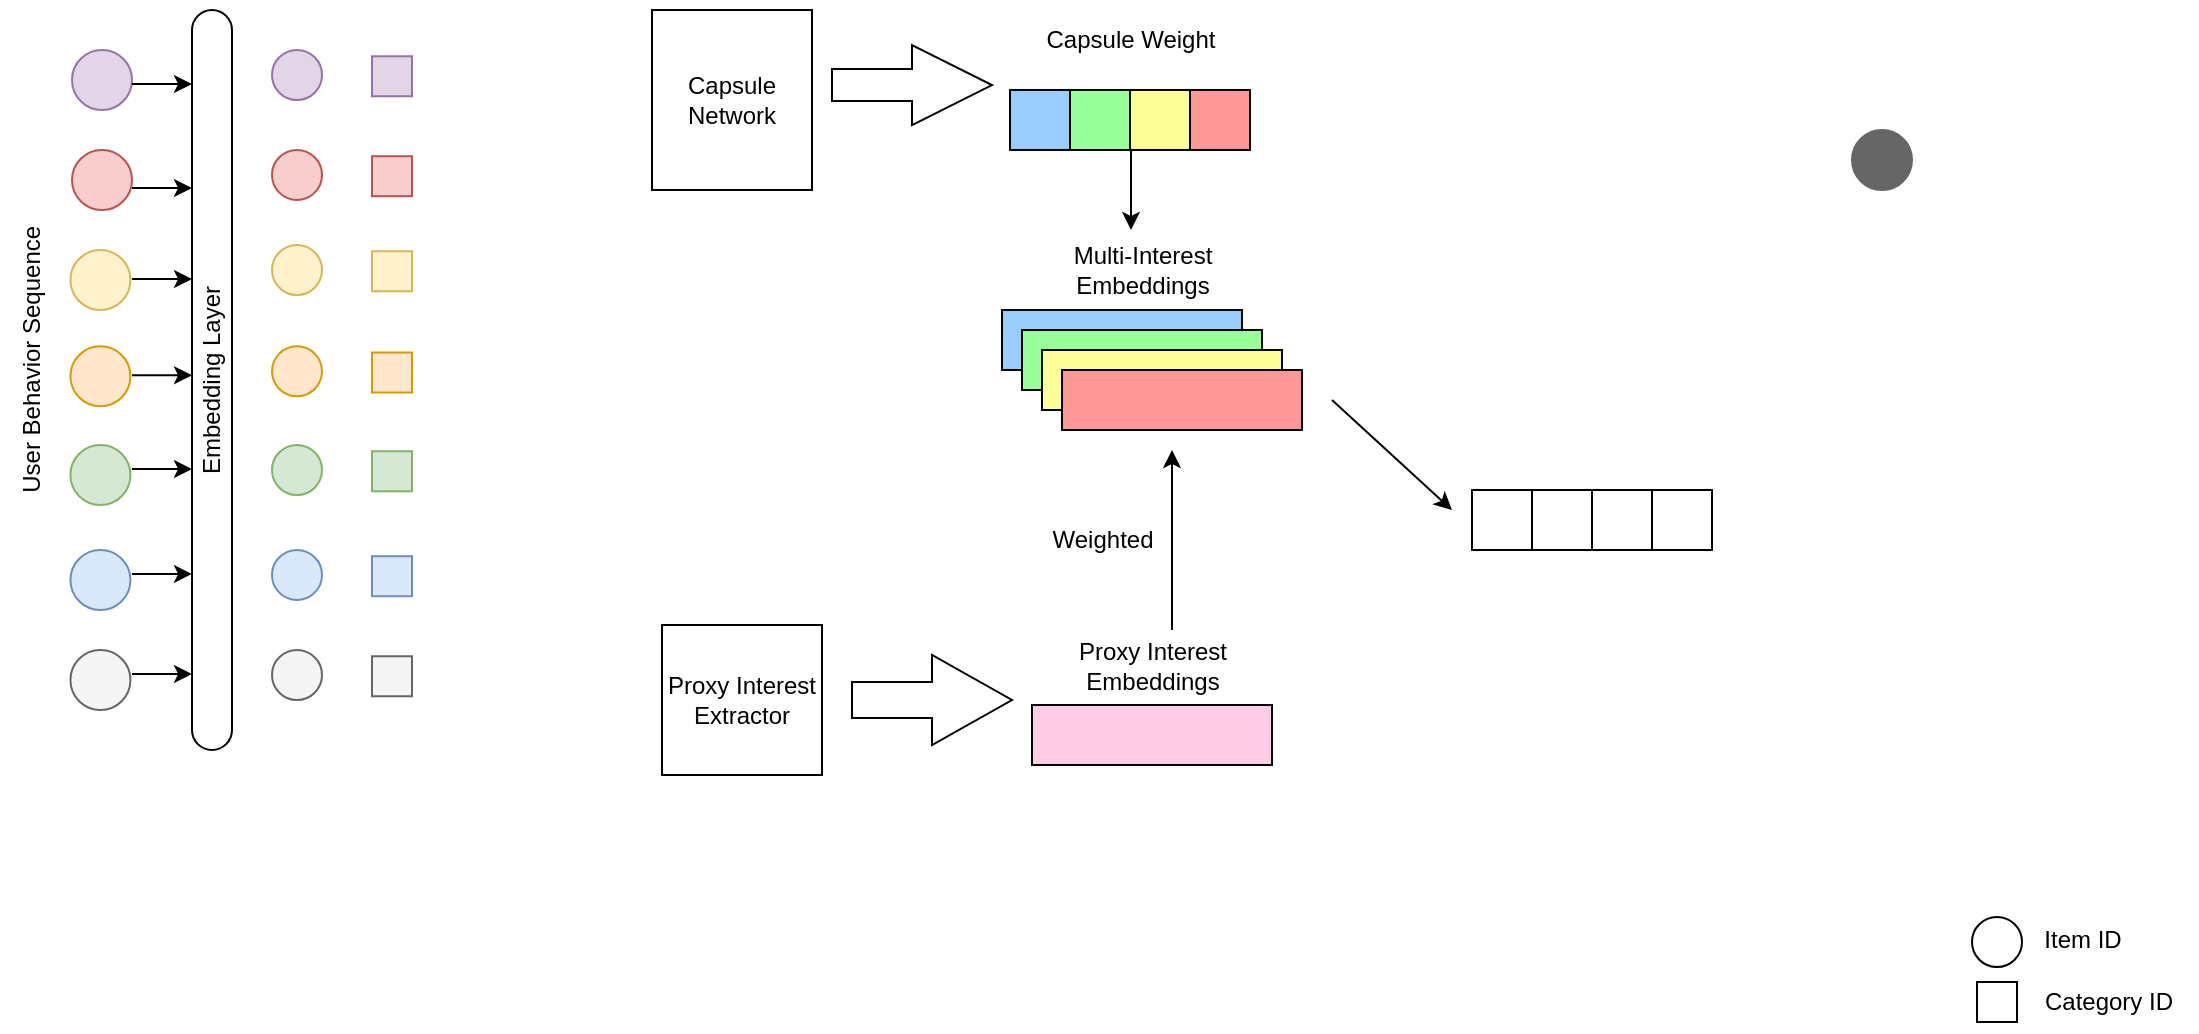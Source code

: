 <mxfile version="24.0.2" type="github">
  <diagram id="xxs9f7XkWUvfaM0idZEA" name="第 1 页">
    <mxGraphModel dx="942" dy="561" grid="1" gridSize="10" guides="1" tooltips="1" connect="1" arrows="1" fold="1" page="1" pageScale="1" pageWidth="1169" pageHeight="827" math="0" shadow="0">
      <root>
        <mxCell id="0" />
        <mxCell id="1" parent="0" />
        <mxCell id="eZbzr1Br7c3N-v60xn89-9" value="" style="ellipse;whiteSpace=wrap;html=1;aspect=fixed;fillColor=#666666;strokeColor=#666666;fontColor=#333333;" vertex="1" parent="1">
          <mxGeometry x="930" y="120" width="30" height="30" as="geometry" />
        </mxCell>
        <mxCell id="eZbzr1Br7c3N-v60xn89-13" value="Capsule Network" style="whiteSpace=wrap;html=1;" vertex="1" parent="1">
          <mxGeometry x="330" y="60" width="80" height="90" as="geometry" />
        </mxCell>
        <mxCell id="eZbzr1Br7c3N-v60xn89-14" value="Proxy Interest Extractor" style="whiteSpace=wrap;html=1;" vertex="1" parent="1">
          <mxGeometry x="335" y="367.5" width="80" height="75" as="geometry" />
        </mxCell>
        <mxCell id="eZbzr1Br7c3N-v60xn89-17" value="" style="html=1;shadow=0;dashed=0;align=center;verticalAlign=middle;shape=mxgraph.arrows2.arrow;dy=0.6;dx=40;notch=0;" vertex="1" parent="1">
          <mxGeometry x="420" y="77.51" width="80" height="40" as="geometry" />
        </mxCell>
        <mxCell id="eZbzr1Br7c3N-v60xn89-18" value="" style="html=1;shadow=0;dashed=0;align=center;verticalAlign=middle;shape=mxgraph.arrows2.arrow;dy=0.6;dx=40;notch=0;" vertex="1" parent="1">
          <mxGeometry x="430" y="382.5" width="80" height="45" as="geometry" />
        </mxCell>
        <mxCell id="eZbzr1Br7c3N-v60xn89-53" value="" style="group" vertex="1" connectable="0" parent="1">
          <mxGeometry x="5.0" y="57.515" width="72.195" height="371.24" as="geometry" />
        </mxCell>
        <mxCell id="eZbzr1Br7c3N-v60xn89-1" value="" style="ellipse;whiteSpace=wrap;html=1;aspect=fixed;fillColor=#e1d5e7;strokeColor=#9673a6;" vertex="1" parent="eZbzr1Br7c3N-v60xn89-53">
          <mxGeometry x="35.0" y="22.485" width="30" height="30" as="geometry" />
        </mxCell>
        <mxCell id="eZbzr1Br7c3N-v60xn89-2" value="" style="ellipse;whiteSpace=wrap;html=1;aspect=fixed;fillColor=#dae8fc;strokeColor=#6c8ebf;" vertex="1" parent="eZbzr1Br7c3N-v60xn89-53">
          <mxGeometry x="34.22" y="272.485" width="30" height="30" as="geometry" />
        </mxCell>
        <mxCell id="eZbzr1Br7c3N-v60xn89-3" value="" style="ellipse;whiteSpace=wrap;html=1;aspect=fixed;fillColor=#f8cecc;strokeColor=#b85450;" vertex="1" parent="eZbzr1Br7c3N-v60xn89-53">
          <mxGeometry x="35.0" y="72.485" width="30" height="30" as="geometry" />
        </mxCell>
        <mxCell id="eZbzr1Br7c3N-v60xn89-4" value="" style="ellipse;whiteSpace=wrap;html=1;aspect=fixed;fillColor=#fff2cc;strokeColor=#d6b656;" vertex="1" parent="eZbzr1Br7c3N-v60xn89-53">
          <mxGeometry x="34.22" y="122.485" width="30" height="30" as="geometry" />
        </mxCell>
        <mxCell id="eZbzr1Br7c3N-v60xn89-5" value="" style="ellipse;whiteSpace=wrap;html=1;aspect=fixed;fillColor=#ffe6cc;strokeColor=#d79b00;" vertex="1" parent="eZbzr1Br7c3N-v60xn89-53">
          <mxGeometry x="34.22" y="170.615" width="30" height="30" as="geometry" />
        </mxCell>
        <mxCell id="eZbzr1Br7c3N-v60xn89-6" value="" style="ellipse;whiteSpace=wrap;html=1;aspect=fixed;fillColor=#d5e8d4;strokeColor=#82b366;" vertex="1" parent="eZbzr1Br7c3N-v60xn89-53">
          <mxGeometry x="34.22" y="219.985" width="30" height="30" as="geometry" />
        </mxCell>
        <mxCell id="eZbzr1Br7c3N-v60xn89-8" value="" style="ellipse;whiteSpace=wrap;html=1;aspect=fixed;fillColor=#f5f5f5;fontColor=#333333;strokeColor=#666666;" vertex="1" parent="eZbzr1Br7c3N-v60xn89-53">
          <mxGeometry x="34.22" y="322.485" width="30" height="30" as="geometry" />
        </mxCell>
        <mxCell id="eZbzr1Br7c3N-v60xn89-15" value="User Behavior Sequence" style="text;html=1;align=center;verticalAlign=middle;resizable=0;points=[];autosize=1;strokeColor=none;fillColor=none;rotation=-90;" vertex="1" parent="eZbzr1Br7c3N-v60xn89-53">
          <mxGeometry x="-65" y="162.645" width="160" height="30" as="geometry" />
        </mxCell>
        <mxCell id="eZbzr1Br7c3N-v60xn89-118" value="" style="endArrow=classic;html=1;rounded=0;" edge="1" parent="eZbzr1Br7c3N-v60xn89-53">
          <mxGeometry width="50" height="50" relative="1" as="geometry">
            <mxPoint x="65" y="136.985" as="sourcePoint" />
            <mxPoint x="95" y="136.985" as="targetPoint" />
          </mxGeometry>
        </mxCell>
        <mxCell id="eZbzr1Br7c3N-v60xn89-54" value="" style="group" vertex="1" connectable="0" parent="1">
          <mxGeometry x="500" y="55" width="140" height="100" as="geometry" />
        </mxCell>
        <mxCell id="eZbzr1Br7c3N-v60xn89-40" value="Capsule Weight" style="text;html=1;align=center;verticalAlign=middle;resizable=0;points=[];autosize=1;strokeColor=none;fillColor=none;container=0;" vertex="1" parent="eZbzr1Br7c3N-v60xn89-54">
          <mxGeometry x="14" y="5" width="110" height="30" as="geometry" />
        </mxCell>
        <mxCell id="eZbzr1Br7c3N-v60xn89-141" value="" style="group" vertex="1" connectable="0" parent="eZbzr1Br7c3N-v60xn89-54">
          <mxGeometry x="9" y="44.99" width="120" height="30" as="geometry" />
        </mxCell>
        <mxCell id="eZbzr1Br7c3N-v60xn89-137" value="" style="whiteSpace=wrap;html=1;aspect=fixed;fillColor=#99CCFF;" vertex="1" parent="eZbzr1Br7c3N-v60xn89-141">
          <mxGeometry width="30" height="30" as="geometry" />
        </mxCell>
        <mxCell id="eZbzr1Br7c3N-v60xn89-138" value="" style="whiteSpace=wrap;html=1;aspect=fixed;fillColor=#99FF99;" vertex="1" parent="eZbzr1Br7c3N-v60xn89-141">
          <mxGeometry x="30" width="30" height="30" as="geometry" />
        </mxCell>
        <mxCell id="eZbzr1Br7c3N-v60xn89-139" value="" style="whiteSpace=wrap;html=1;aspect=fixed;fillColor=#FFFF99;" vertex="1" parent="eZbzr1Br7c3N-v60xn89-141">
          <mxGeometry x="60" width="30" height="30" as="geometry" />
        </mxCell>
        <mxCell id="eZbzr1Br7c3N-v60xn89-140" value="" style="whiteSpace=wrap;html=1;aspect=fixed;fillColor=#FF9999;" vertex="1" parent="eZbzr1Br7c3N-v60xn89-141">
          <mxGeometry x="90" width="30" height="30" as="geometry" />
        </mxCell>
        <mxCell id="eZbzr1Br7c3N-v60xn89-142" value="" style="endArrow=classic;html=1;rounded=0;" edge="1" parent="eZbzr1Br7c3N-v60xn89-54">
          <mxGeometry width="50" height="50" relative="1" as="geometry">
            <mxPoint x="69.5" y="74.99" as="sourcePoint" />
            <mxPoint x="69.5" y="114.99" as="targetPoint" />
            <Array as="points">
              <mxPoint x="69.5" y="104.99" />
            </Array>
          </mxGeometry>
        </mxCell>
        <mxCell id="eZbzr1Br7c3N-v60xn89-55" value="" style="group" vertex="1" connectable="0" parent="1">
          <mxGeometry x="520" y="367.5" width="120" height="70" as="geometry" />
        </mxCell>
        <mxCell id="eZbzr1Br7c3N-v60xn89-51" value="" style="rounded=0;whiteSpace=wrap;html=1;fillColor=#FFCCE6;fontColor=#ffffff;strokeColor=default;direction=west;flipH=0;flipV=1;" vertex="1" parent="eZbzr1Br7c3N-v60xn89-55">
          <mxGeometry y="40" width="120" height="30" as="geometry" />
        </mxCell>
        <mxCell id="eZbzr1Br7c3N-v60xn89-52" value="Proxy Interest&lt;div&gt;Embeddings&lt;/div&gt;" style="text;html=1;align=center;verticalAlign=middle;resizable=0;points=[];autosize=1;strokeColor=none;fillColor=none;" vertex="1" parent="eZbzr1Br7c3N-v60xn89-55">
          <mxGeometry x="10" width="100" height="40" as="geometry" />
        </mxCell>
        <mxCell id="eZbzr1Br7c3N-v60xn89-56" value="" style="endArrow=classic;html=1;rounded=0;" edge="1" parent="1">
          <mxGeometry width="50" height="50" relative="1" as="geometry">
            <mxPoint x="590" y="370" as="sourcePoint" />
            <mxPoint x="590" y="280" as="targetPoint" />
          </mxGeometry>
        </mxCell>
        <mxCell id="eZbzr1Br7c3N-v60xn89-57" value="Weighted" style="text;html=1;align=center;verticalAlign=middle;resizable=0;points=[];autosize=1;strokeColor=none;fillColor=none;" vertex="1" parent="1">
          <mxGeometry x="520" y="310" width="70" height="30" as="geometry" />
        </mxCell>
        <mxCell id="eZbzr1Br7c3N-v60xn89-58" value="" style="group" vertex="1" connectable="0" parent="1">
          <mxGeometry x="505" y="170" width="150" height="100" as="geometry" />
        </mxCell>
        <mxCell id="eZbzr1Br7c3N-v60xn89-59" value="Multi-Interest&lt;div&gt;Embeddings&lt;/div&gt;" style="text;html=1;align=center;verticalAlign=middle;resizable=0;points=[];autosize=1;strokeColor=none;fillColor=none;container=0;" vertex="1" parent="eZbzr1Br7c3N-v60xn89-58">
          <mxGeometry x="25" width="90" height="40" as="geometry" />
        </mxCell>
        <mxCell id="eZbzr1Br7c3N-v60xn89-60" value="" style="rounded=0;whiteSpace=wrap;html=1;fillColor=#99CCFF;fontColor=#ffffff;strokeColor=default;direction=west;flipH=0;flipV=1;container=0;" vertex="1" parent="eZbzr1Br7c3N-v60xn89-58">
          <mxGeometry y="40" width="120" height="30" as="geometry" />
        </mxCell>
        <mxCell id="eZbzr1Br7c3N-v60xn89-61" value="" style="rounded=0;whiteSpace=wrap;html=1;fillColor=#99FF99;fontColor=#ffffff;strokeColor=default;direction=west;flipH=0;flipV=1;container=0;" vertex="1" parent="eZbzr1Br7c3N-v60xn89-58">
          <mxGeometry x="10" y="50" width="120" height="30" as="geometry" />
        </mxCell>
        <mxCell id="eZbzr1Br7c3N-v60xn89-62" value="" style="rounded=0;whiteSpace=wrap;html=1;fillColor=#FFFF99;fontColor=#ffffff;strokeColor=default;direction=west;flipH=0;flipV=1;container=0;" vertex="1" parent="eZbzr1Br7c3N-v60xn89-58">
          <mxGeometry x="20" y="60" width="120" height="30" as="geometry" />
        </mxCell>
        <mxCell id="eZbzr1Br7c3N-v60xn89-63" value="" style="rounded=0;whiteSpace=wrap;html=1;fillColor=#FF9999;fontColor=#ffffff;strokeColor=default;direction=west;flipH=0;flipV=1;container=0;" vertex="1" parent="eZbzr1Br7c3N-v60xn89-58">
          <mxGeometry x="30" y="70" width="120" height="30" as="geometry" />
        </mxCell>
        <mxCell id="eZbzr1Br7c3N-v60xn89-99" value="" style="ellipse;whiteSpace=wrap;html=1;aspect=fixed;" vertex="1" parent="1">
          <mxGeometry x="990" y="513.5" width="25" height="25" as="geometry" />
        </mxCell>
        <mxCell id="eZbzr1Br7c3N-v60xn89-100" value="" style="whiteSpace=wrap;html=1;aspect=fixed;" vertex="1" parent="1">
          <mxGeometry x="992.5" y="546" width="20" height="20" as="geometry" />
        </mxCell>
        <mxCell id="eZbzr1Br7c3N-v60xn89-101" value="Item ID" style="text;html=1;align=center;verticalAlign=middle;resizable=0;points=[];autosize=1;strokeColor=none;fillColor=none;" vertex="1" parent="1">
          <mxGeometry x="1015" y="510" width="60" height="30" as="geometry" />
        </mxCell>
        <mxCell id="eZbzr1Br7c3N-v60xn89-102" value="Category ID" style="text;html=1;align=center;verticalAlign=middle;resizable=0;points=[];autosize=1;strokeColor=none;fillColor=none;" vertex="1" parent="1">
          <mxGeometry x="1012.5" y="541" width="90" height="30" as="geometry" />
        </mxCell>
        <mxCell id="eZbzr1Br7c3N-v60xn89-103" value="Embedding Layer" style="rounded=1;whiteSpace=wrap;html=1;arcSize=50;direction=west;rotation=-90;" vertex="1" parent="1">
          <mxGeometry x="-75" y="235" width="370" height="20" as="geometry" />
        </mxCell>
        <mxCell id="eZbzr1Br7c3N-v60xn89-111" value="" style="endArrow=classic;html=1;rounded=0;" edge="1" parent="1">
          <mxGeometry width="50" height="50" relative="1" as="geometry">
            <mxPoint x="70" y="97.01" as="sourcePoint" />
            <mxPoint x="100" y="97.01" as="targetPoint" />
          </mxGeometry>
        </mxCell>
        <mxCell id="eZbzr1Br7c3N-v60xn89-116" value="" style="endArrow=classic;html=1;rounded=0;" edge="1" parent="1">
          <mxGeometry width="50" height="50" relative="1" as="geometry">
            <mxPoint x="70" y="149" as="sourcePoint" />
            <mxPoint x="100" y="149" as="targetPoint" />
          </mxGeometry>
        </mxCell>
        <mxCell id="eZbzr1Br7c3N-v60xn89-119" value="" style="endArrow=classic;html=1;rounded=0;" edge="1" parent="1">
          <mxGeometry width="50" height="50" relative="1" as="geometry">
            <mxPoint x="70" y="242.64" as="sourcePoint" />
            <mxPoint x="100" y="242.64" as="targetPoint" />
          </mxGeometry>
        </mxCell>
        <mxCell id="eZbzr1Br7c3N-v60xn89-120" value="" style="endArrow=classic;html=1;rounded=0;" edge="1" parent="1">
          <mxGeometry width="50" height="50" relative="1" as="geometry">
            <mxPoint x="70" y="289.5" as="sourcePoint" />
            <mxPoint x="100" y="289.5" as="targetPoint" />
          </mxGeometry>
        </mxCell>
        <mxCell id="eZbzr1Br7c3N-v60xn89-121" value="" style="endArrow=classic;html=1;rounded=0;" edge="1" parent="1">
          <mxGeometry width="50" height="50" relative="1" as="geometry">
            <mxPoint x="70" y="341.99" as="sourcePoint" />
            <mxPoint x="100" y="341.99" as="targetPoint" />
          </mxGeometry>
        </mxCell>
        <mxCell id="eZbzr1Br7c3N-v60xn89-122" value="" style="endArrow=classic;html=1;rounded=0;" edge="1" parent="1">
          <mxGeometry width="50" height="50" relative="1" as="geometry">
            <mxPoint x="70" y="392" as="sourcePoint" />
            <mxPoint x="100" y="392" as="targetPoint" />
          </mxGeometry>
        </mxCell>
        <mxCell id="eZbzr1Br7c3N-v60xn89-128" value="" style="group" vertex="1" connectable="0" parent="1">
          <mxGeometry x="190" y="83.13" width="20" height="320" as="geometry" />
        </mxCell>
        <mxCell id="eZbzr1Br7c3N-v60xn89-65" value="" style="whiteSpace=wrap;html=1;aspect=fixed;fillColor=#e1d5e7;strokeColor=#9673a6;container=0;" vertex="1" parent="eZbzr1Br7c3N-v60xn89-128">
          <mxGeometry width="20" height="20" as="geometry" />
        </mxCell>
        <mxCell id="eZbzr1Br7c3N-v60xn89-79" value="" style="whiteSpace=wrap;html=1;aspect=fixed;fillColor=#f8cecc;strokeColor=#b85450;container=0;" vertex="1" parent="eZbzr1Br7c3N-v60xn89-128">
          <mxGeometry y="49.99" width="20" height="20" as="geometry" />
        </mxCell>
        <mxCell id="eZbzr1Br7c3N-v60xn89-83" value="" style="whiteSpace=wrap;html=1;aspect=fixed;fillColor=#dae8fc;strokeColor=#6c8ebf;container=0;" vertex="1" parent="eZbzr1Br7c3N-v60xn89-128">
          <mxGeometry y="249.99" width="20" height="20" as="geometry" />
        </mxCell>
        <mxCell id="eZbzr1Br7c3N-v60xn89-86" value="" style="whiteSpace=wrap;html=1;aspect=fixed;fillColor=#fff2cc;strokeColor=#d6b656;container=0;" vertex="1" parent="eZbzr1Br7c3N-v60xn89-128">
          <mxGeometry y="97.5" width="20" height="20" as="geometry" />
        </mxCell>
        <mxCell id="eZbzr1Br7c3N-v60xn89-89" value="" style="whiteSpace=wrap;html=1;aspect=fixed;fillColor=#d5e8d4;strokeColor=#82b366;container=0;" vertex="1" parent="eZbzr1Br7c3N-v60xn89-128">
          <mxGeometry y="197.5" width="20" height="20" as="geometry" />
        </mxCell>
        <mxCell id="eZbzr1Br7c3N-v60xn89-92" value="" style="whiteSpace=wrap;html=1;aspect=fixed;fillColor=#ffe6cc;strokeColor=#d79b00;container=0;" vertex="1" parent="eZbzr1Br7c3N-v60xn89-128">
          <mxGeometry y="148.13" width="20" height="20" as="geometry" />
        </mxCell>
        <mxCell id="eZbzr1Br7c3N-v60xn89-95" value="" style="whiteSpace=wrap;html=1;aspect=fixed;fillColor=#f5f5f5;strokeColor=#666666;fontColor=#333333;container=0;" vertex="1" parent="eZbzr1Br7c3N-v60xn89-128">
          <mxGeometry y="300" width="20" height="20" as="geometry" />
        </mxCell>
        <mxCell id="eZbzr1Br7c3N-v60xn89-129" value="" style="group" vertex="1" connectable="0" parent="1">
          <mxGeometry x="140" y="80" width="25" height="325" as="geometry" />
        </mxCell>
        <mxCell id="eZbzr1Br7c3N-v60xn89-64" value="" style="ellipse;whiteSpace=wrap;html=1;aspect=fixed;fillColor=#e1d5e7;strokeColor=#9673a6;container=0;" vertex="1" parent="eZbzr1Br7c3N-v60xn89-129">
          <mxGeometry width="25" height="25" as="geometry" />
        </mxCell>
        <mxCell id="eZbzr1Br7c3N-v60xn89-78" value="" style="ellipse;whiteSpace=wrap;html=1;aspect=fixed;fillColor=#f8cecc;strokeColor=#b85450;container=0;" vertex="1" parent="eZbzr1Br7c3N-v60xn89-129">
          <mxGeometry y="49.99" width="25" height="25" as="geometry" />
        </mxCell>
        <mxCell id="eZbzr1Br7c3N-v60xn89-82" value="" style="ellipse;whiteSpace=wrap;html=1;aspect=fixed;fillColor=#dae8fc;strokeColor=#6c8ebf;container=0;" vertex="1" parent="eZbzr1Br7c3N-v60xn89-129">
          <mxGeometry y="249.99" width="25" height="25" as="geometry" />
        </mxCell>
        <mxCell id="eZbzr1Br7c3N-v60xn89-85" value="" style="ellipse;whiteSpace=wrap;html=1;aspect=fixed;fillColor=#fff2cc;strokeColor=#d6b656;container=0;" vertex="1" parent="eZbzr1Br7c3N-v60xn89-129">
          <mxGeometry y="97.5" width="25" height="25" as="geometry" />
        </mxCell>
        <mxCell id="eZbzr1Br7c3N-v60xn89-88" value="" style="ellipse;whiteSpace=wrap;html=1;aspect=fixed;fillColor=#d5e8d4;strokeColor=#82b366;container=0;" vertex="1" parent="eZbzr1Br7c3N-v60xn89-129">
          <mxGeometry y="197.5" width="25" height="25" as="geometry" />
        </mxCell>
        <mxCell id="eZbzr1Br7c3N-v60xn89-91" value="" style="ellipse;whiteSpace=wrap;html=1;aspect=fixed;fillColor=#ffe6cc;strokeColor=#d79b00;container=0;" vertex="1" parent="eZbzr1Br7c3N-v60xn89-129">
          <mxGeometry y="148.13" width="25" height="25" as="geometry" />
        </mxCell>
        <mxCell id="eZbzr1Br7c3N-v60xn89-94" value="" style="ellipse;whiteSpace=wrap;html=1;aspect=fixed;fillColor=#f5f5f5;strokeColor=#666666;fontColor=#333333;container=0;" vertex="1" parent="eZbzr1Br7c3N-v60xn89-129">
          <mxGeometry y="300" width="25" height="25" as="geometry" />
        </mxCell>
        <mxCell id="eZbzr1Br7c3N-v60xn89-143" value="" style="endArrow=classic;html=1;rounded=0;" edge="1" parent="1">
          <mxGeometry width="50" height="50" relative="1" as="geometry">
            <mxPoint x="670" y="255" as="sourcePoint" />
            <mxPoint x="730" y="310" as="targetPoint" />
          </mxGeometry>
        </mxCell>
        <mxCell id="eZbzr1Br7c3N-v60xn89-144" value="" style="group" vertex="1" connectable="0" parent="1">
          <mxGeometry x="740" y="300" width="120" height="30" as="geometry" />
        </mxCell>
        <mxCell id="eZbzr1Br7c3N-v60xn89-145" value="" style="whiteSpace=wrap;html=1;aspect=fixed;fillColor=none;" vertex="1" parent="eZbzr1Br7c3N-v60xn89-144">
          <mxGeometry width="30" height="30" as="geometry" />
        </mxCell>
        <mxCell id="eZbzr1Br7c3N-v60xn89-146" value="" style="whiteSpace=wrap;html=1;aspect=fixed;fillColor=none;" vertex="1" parent="eZbzr1Br7c3N-v60xn89-144">
          <mxGeometry x="30" width="30" height="30" as="geometry" />
        </mxCell>
        <mxCell id="eZbzr1Br7c3N-v60xn89-147" value="" style="whiteSpace=wrap;html=1;aspect=fixed;fillColor=none;" vertex="1" parent="eZbzr1Br7c3N-v60xn89-144">
          <mxGeometry x="60" width="30" height="30" as="geometry" />
        </mxCell>
        <mxCell id="eZbzr1Br7c3N-v60xn89-148" value="" style="whiteSpace=wrap;html=1;aspect=fixed;fillColor=none;" vertex="1" parent="eZbzr1Br7c3N-v60xn89-144">
          <mxGeometry x="90" width="30" height="30" as="geometry" />
        </mxCell>
      </root>
    </mxGraphModel>
  </diagram>
</mxfile>
